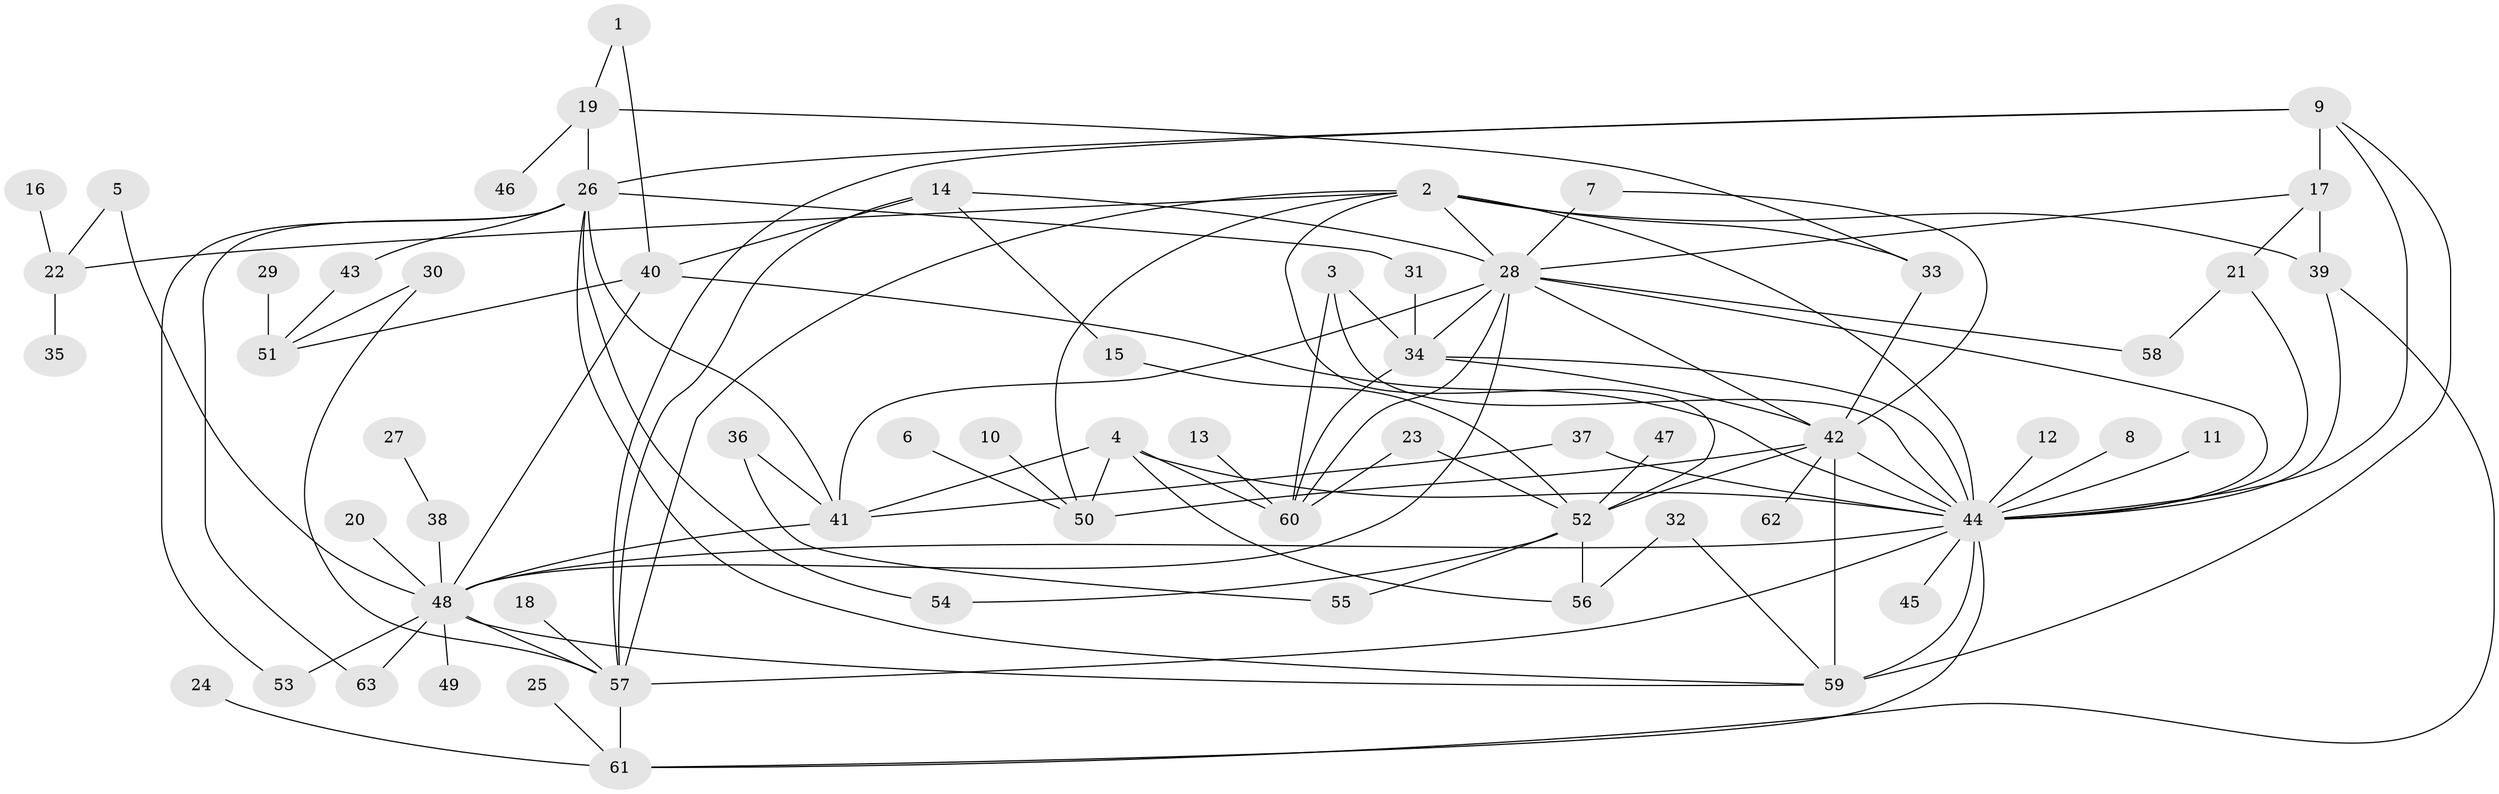 // original degree distribution, {23: 0.008, 7: 0.016, 9: 0.024, 4: 0.064, 8: 0.016, 2: 0.24, 1: 0.416, 15: 0.008, 3: 0.08, 5: 0.072, 10: 0.008, 11: 0.016, 6: 0.024, 12: 0.008}
// Generated by graph-tools (version 1.1) at 2025/01/03/09/25 03:01:57]
// undirected, 63 vertices, 111 edges
graph export_dot {
graph [start="1"]
  node [color=gray90,style=filled];
  1;
  2;
  3;
  4;
  5;
  6;
  7;
  8;
  9;
  10;
  11;
  12;
  13;
  14;
  15;
  16;
  17;
  18;
  19;
  20;
  21;
  22;
  23;
  24;
  25;
  26;
  27;
  28;
  29;
  30;
  31;
  32;
  33;
  34;
  35;
  36;
  37;
  38;
  39;
  40;
  41;
  42;
  43;
  44;
  45;
  46;
  47;
  48;
  49;
  50;
  51;
  52;
  53;
  54;
  55;
  56;
  57;
  58;
  59;
  60;
  61;
  62;
  63;
  1 -- 19 [weight=1.0];
  1 -- 40 [weight=1.0];
  2 -- 22 [weight=1.0];
  2 -- 28 [weight=1.0];
  2 -- 33 [weight=1.0];
  2 -- 39 [weight=1.0];
  2 -- 44 [weight=1.0];
  2 -- 50 [weight=1.0];
  2 -- 52 [weight=1.0];
  2 -- 57 [weight=1.0];
  3 -- 34 [weight=1.0];
  3 -- 44 [weight=1.0];
  3 -- 60 [weight=1.0];
  4 -- 41 [weight=2.0];
  4 -- 44 [weight=1.0];
  4 -- 50 [weight=2.0];
  4 -- 56 [weight=1.0];
  4 -- 60 [weight=1.0];
  5 -- 22 [weight=1.0];
  5 -- 48 [weight=1.0];
  6 -- 50 [weight=1.0];
  7 -- 28 [weight=1.0];
  7 -- 42 [weight=1.0];
  8 -- 44 [weight=1.0];
  9 -- 17 [weight=2.0];
  9 -- 26 [weight=1.0];
  9 -- 44 [weight=2.0];
  9 -- 57 [weight=1.0];
  9 -- 59 [weight=1.0];
  10 -- 50 [weight=1.0];
  11 -- 44 [weight=1.0];
  12 -- 44 [weight=1.0];
  13 -- 60 [weight=1.0];
  14 -- 15 [weight=1.0];
  14 -- 28 [weight=1.0];
  14 -- 40 [weight=1.0];
  14 -- 57 [weight=1.0];
  15 -- 52 [weight=1.0];
  16 -- 22 [weight=1.0];
  17 -- 21 [weight=1.0];
  17 -- 28 [weight=1.0];
  17 -- 39 [weight=2.0];
  18 -- 57 [weight=1.0];
  19 -- 26 [weight=1.0];
  19 -- 33 [weight=1.0];
  19 -- 46 [weight=1.0];
  20 -- 48 [weight=1.0];
  21 -- 44 [weight=1.0];
  21 -- 58 [weight=1.0];
  22 -- 35 [weight=1.0];
  23 -- 52 [weight=1.0];
  23 -- 60 [weight=1.0];
  24 -- 61 [weight=1.0];
  25 -- 61 [weight=1.0];
  26 -- 31 [weight=1.0];
  26 -- 41 [weight=2.0];
  26 -- 43 [weight=1.0];
  26 -- 53 [weight=1.0];
  26 -- 54 [weight=1.0];
  26 -- 59 [weight=1.0];
  26 -- 63 [weight=1.0];
  27 -- 38 [weight=1.0];
  28 -- 34 [weight=3.0];
  28 -- 41 [weight=1.0];
  28 -- 42 [weight=1.0];
  28 -- 44 [weight=1.0];
  28 -- 48 [weight=2.0];
  28 -- 58 [weight=1.0];
  28 -- 60 [weight=1.0];
  29 -- 51 [weight=1.0];
  30 -- 51 [weight=1.0];
  30 -- 57 [weight=1.0];
  31 -- 34 [weight=1.0];
  32 -- 56 [weight=1.0];
  32 -- 59 [weight=1.0];
  33 -- 42 [weight=1.0];
  34 -- 42 [weight=1.0];
  34 -- 44 [weight=1.0];
  34 -- 60 [weight=1.0];
  36 -- 41 [weight=1.0];
  36 -- 55 [weight=1.0];
  37 -- 41 [weight=1.0];
  37 -- 44 [weight=1.0];
  38 -- 48 [weight=1.0];
  39 -- 44 [weight=1.0];
  39 -- 61 [weight=1.0];
  40 -- 44 [weight=1.0];
  40 -- 48 [weight=1.0];
  40 -- 51 [weight=1.0];
  41 -- 48 [weight=1.0];
  42 -- 44 [weight=1.0];
  42 -- 50 [weight=1.0];
  42 -- 52 [weight=1.0];
  42 -- 59 [weight=2.0];
  42 -- 62 [weight=1.0];
  43 -- 51 [weight=1.0];
  44 -- 45 [weight=1.0];
  44 -- 48 [weight=1.0];
  44 -- 57 [weight=1.0];
  44 -- 59 [weight=2.0];
  44 -- 61 [weight=1.0];
  47 -- 52 [weight=1.0];
  48 -- 49 [weight=1.0];
  48 -- 53 [weight=1.0];
  48 -- 57 [weight=1.0];
  48 -- 59 [weight=1.0];
  48 -- 63 [weight=1.0];
  52 -- 54 [weight=1.0];
  52 -- 55 [weight=1.0];
  52 -- 56 [weight=2.0];
  57 -- 61 [weight=2.0];
}

